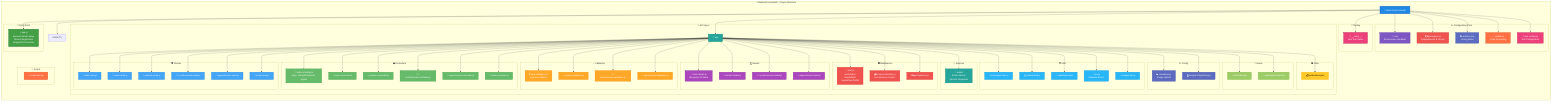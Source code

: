 graph LR
    subgraph "🏥 Backend IronHealth - Project Structure"
        ROOT["📁 /backend-ironhealth"]
        
        subgraph "⚙️ Configuration Files"
            ENV["🔐 .env<br/>Environment Variables"]
            PKG["📦 package.json<br/>Dependencies & Scripts"]
            ESLINT["🔍 .eslintrc.json<br/>Linting Rules"]
            PRETTIER["✨ .prettierrc<br/>Code Formatting"]
            JEST["🧪 jest.config.cjs<br/>Test Configuration"]
        end
        
        subgraph "🚀 Entry Point"
            APP["⚡ app.js<br/>Express Server Setup<br/>Routes Registration<br/>MongoDB Connection"]
        end
        
        subgraph "🎯 API Layer"
            API["📂 api/"]
            
            subgraph "🛣️ Routes"
                R_AUTH["🔑 auth.route.js"]
                R_USERS["👤 users.route.js"]
                R_PATIENTS["🏥 patients.route.js"]
                R_PROFESSIONALS["👨‍⚕️ professionals.route.js"]
                R_APPOINTMENTS["📅 appointments.route.js"]
                R_EMAIL["📧 email.route.js"]
            end
            
            subgraph "🎮 Controllers"
                C_AUTH["🔑 auth.controller.js<br/>login, changePassword, logout"]
                C_USERS["👤 users.controller.js"]
                C_PATIENTS["🏥 patients.controller.js"]
                C_PROFESSIONALS["👨‍⚕️ professionals.controller.js"]
                C_APPOINTMENTS["📅 appointments.controller.js"]
                C_EMAIL["📧 email.controller.js"]
            end
            
            subgraph "✅ Validators"
                V_AUTH["🔒 auth.validators.js<br/>express-validator"]
                V_PATIENT["🏥 patient.validators.js"]
                V_PROFESSIONAL["👨‍⚕️ professionals.validators.js"]
                V_APPOINTMENT["📅 appointment.validators.js"]
            end
            
            subgraph "🗄️ Models"
                M_USER["👤 User.model.js<br/>Mongoose Schema"]
                M_PATIENT["🏥 Patient.model.js"]
                M_PROFESSIONAL["👨‍⚕️ professionals.model.js"]
                M_APPOINTMENT["📅 Appointment.model.js"]
            end
            
            subgraph "🛡️ Middlewares"
                MW_AUTH["🔐 auth.js<br/>verifyToken<br/>requireRole<br/>requireOwnProfile"]
                MW_RESPONSE["📤 responseHandler.js<br/>success/error helpers"]
                MW_SIGNATURE["✍️ getSignature.js"]
            end
            
            subgraph "🔧 Services"
                SVC_EMAIL["📨 email/<br/>Email Service<br/>Resend Integration"]
            end
            
            subgraph "🛠️ Utils"
                U_CODES["💬 messageCodes.js"]
                U_DNI["🆔 validateDNI.js"]
                U_EMAIL["📧 validateEmail.js"]
                U_ICS["📆 ics.js<br/>Calendar Events"]
                U_COLOR["🎨 assignColor.js"]
            end
            
            subgraph "⚙️ Config"
                CFG_CLOUD["☁️ cloudinary.js<br/>Image Upload"]
                CFG_MONGO["🗄️ mongoConfigTesting.js"]
            end
            
            subgraph "🌱 Seeds"
                SEED_ADMIN["👑 adminSeed.js"]
                SEED_UPDATE["🔄 updateAdminSeed.js"]
            end
            
            subgraph "📊 Data"
                DATA_PROF["📋 professions.json"]
            end
        end
        
        subgraph "🧪 Testing"
            TESTS["🧪 __tests__/<br/>Jest Test Suites"]
        end
        
        subgraph "📜 Scripts"
            SCRIPT_EMAIL["📧 testEmail.mjs"]
        end
        
        ROOT --> APP
        ROOT --> API
        ROOT --> TESTS
        ROOT --> SCRIPTS
        ROOT --> ENV
        ROOT --> PKG
        ROOT --> ESLINT
        ROOT --> PRETTIER
        ROOT --> JEST
        
        API --> R_AUTH & R_USERS & R_PATIENTS & R_PROFESSIONALS & R_APPOINTMENTS & R_EMAIL
        API --> C_AUTH & C_USERS & C_PATIENTS & C_PROFESSIONALS & C_APPOINTMENTS & C_EMAIL
        API --> V_AUTH & V_PATIENT & V_PROFESSIONAL & V_APPOINTMENT
        API --> M_USER & M_PATIENT & M_PROFESSIONAL & M_APPOINTMENT
        API --> MW_AUTH & MW_RESPONSE & MW_SIGNATURE
        API --> SVC_EMAIL
        API --> U_CODES & U_DNI & U_EMAIL & U_ICS & U_COLOR
        API --> CFG_CLOUD & CFG_MONGO
        API --> SEED_ADMIN & SEED_UPDATE
        API --> DATA_PROF
    end
    
    %% Root and Entry Point
    style ROOT fill:#1e88e5,stroke:#1565c0,stroke-width:3px,color:#fff
    style APP fill:#43a047,stroke:#2e7d32,stroke-width:3px,color:#fff
    
    %% Configuration Files
    style ENV fill:#7e57c2,stroke:#5e35b1,stroke-width:2px,color:#fff
    style PKG fill:#ef5350,stroke:#c62828,stroke-width:2px,color:#fff
    style ESLINT fill:#5c6bc0,stroke:#3949ab,stroke-width:2px,color:#fff
    style PRETTIER fill:#ff7043,stroke:#d84315,stroke-width:2px,color:#fff
    style JEST fill:#ec407a,stroke:#c2185b,stroke-width:2px,color:#fff
    
    %% API Layer
    style API fill:#26a69a,stroke:#00897b,stroke-width:3px,color:#fff
    
    %% Routes - Blue Tones
    style R_AUTH fill:#42a5f5,stroke:#1e88e5,stroke-width:2px,color:#fff
    style R_USERS fill:#42a5f5,stroke:#1e88e5,stroke-width:2px,color:#fff
    style R_PATIENTS fill:#42a5f5,stroke:#1e88e5,stroke-width:2px,color:#fff
    style R_PROFESSIONALS fill:#42a5f5,stroke:#1e88e5,stroke-width:2px,color:#fff
    style R_APPOINTMENTS fill:#42a5f5,stroke:#1e88e5,stroke-width:2px,color:#fff
    style R_EMAIL fill:#42a5f5,stroke:#1e88e5,stroke-width:2px,color:#fff
    
    %% Controllers - Green Tones
    style C_AUTH fill:#66bb6a,stroke:#43a047,stroke-width:2px,color:#fff
    style C_USERS fill:#66bb6a,stroke:#43a047,stroke-width:2px,color:#fff
    style C_PATIENTS fill:#66bb6a,stroke:#43a047,stroke-width:2px,color:#fff
    style C_PROFESSIONALS fill:#66bb6a,stroke:#43a047,stroke-width:2px,color:#fff
    style C_APPOINTMENTS fill:#66bb6a,stroke:#43a047,stroke-width:2px,color:#fff
    style C_EMAIL fill:#66bb6a,stroke:#43a047,stroke-width:2px,color:#fff
    
    %% Validators - Orange Tones
    style V_AUTH fill:#ffa726,stroke:#fb8c00,stroke-width:2px,color:#fff
    style V_PATIENT fill:#ffa726,stroke:#fb8c00,stroke-width:2px,color:#fff
    style V_PROFESSIONAL fill:#ffa726,stroke:#fb8c00,stroke-width:2px,color:#fff
    style V_APPOINTMENT fill:#ffa726,stroke:#fb8c00,stroke-width:2px,color:#fff
    
    %% Models - Purple Tones
    style M_USER fill:#ab47bc,stroke:#8e24aa,stroke-width:2px,color:#fff
    style M_PATIENT fill:#ab47bc,stroke:#8e24aa,stroke-width:2px,color:#fff
    style M_PROFESSIONAL fill:#ab47bc,stroke:#8e24aa,stroke-width:2px,color:#fff
    style M_APPOINTMENT fill:#ab47bc,stroke:#8e24aa,stroke-width:2px,color:#fff
    
    %% Middlewares - Red Tones
    style MW_AUTH fill:#ef5350,stroke:#e53935,stroke-width:2px,color:#fff
    style MW_RESPONSE fill:#ef5350,stroke:#e53935,stroke-width:2px,color:#fff
    style MW_SIGNATURE fill:#ef5350,stroke:#e53935,stroke-width:2px,color:#fff
    
    %% Services - Teal
    style SVC_EMAIL fill:#26a69a,stroke:#00897b,stroke-width:2px,color:#fff
    
    %% Utils - Cyan Tones
    style U_CODES fill:#29b6f6,stroke:#039be5,stroke-width:2px,color:#fff
    style U_DNI fill:#29b6f6,stroke:#039be5,stroke-width:2px,color:#fff
    style U_EMAIL fill:#29b6f6,stroke:#039be5,stroke-width:2px,color:#fff
    style U_ICS fill:#29b6f6,stroke:#039be5,stroke-width:2px,color:#fff
    style U_COLOR fill:#29b6f6,stroke:#039be5,stroke-width:2px,color:#fff
    
    %% Config - Indigo
    style CFG_CLOUD fill:#5c6bc0,stroke:#3949ab,stroke-width:2px,color:#fff
    style CFG_MONGO fill:#5c6bc0,stroke:#3949ab,stroke-width:2px,color:#fff
    
    %% Seeds - Lime
    style SEED_ADMIN fill:#9ccc65,stroke:#7cb342,stroke-width:2px,color:#fff
    style SEED_UPDATE fill:#9ccc65,stroke:#7cb342,stroke-width:2px,color:#fff
    
    %% Data - Amber
    style DATA_PROF fill:#ffca28,stroke:#ffb300,stroke-width:2px,color:#000
    
    %% Testing - Pink
    style TESTS fill:#ec407a,stroke:#c2185b,stroke-width:3px,color:#fff
    
    %% Scripts - Deep Orange
    style SCRIPT_EMAIL fill:#ff7043,stroke:#f4511e,stroke-width:3px,color:#fff
